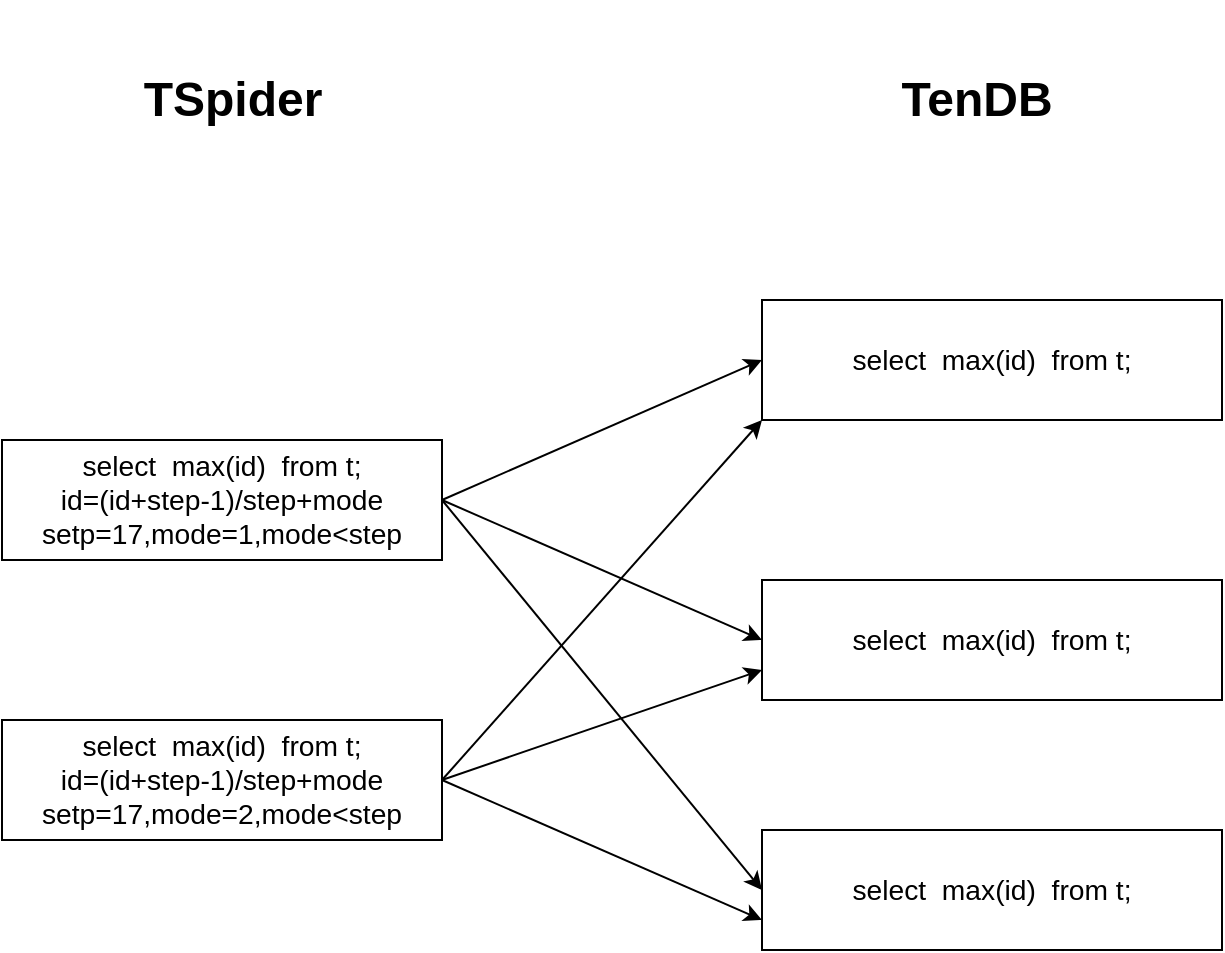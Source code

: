 <mxfile version="12.8.2" type="github">
  <diagram id="9RBZqvCqFz_unkaOPFMk" name="Page-1">
    <mxGraphModel dx="946" dy="545" grid="1" gridSize="10" guides="1" tooltips="1" connect="1" arrows="1" fold="1" page="1" pageScale="1" pageWidth="827" pageHeight="1169" math="0" shadow="0">
      <root>
        <mxCell id="0" />
        <mxCell id="1" parent="0" />
        <mxCell id="V9usH_8_Al0czXvWs8Fq-20" style="edgeStyle=none;rounded=0;orthogonalLoop=1;jettySize=auto;html=1;entryX=0;entryY=0.5;entryDx=0;entryDy=0;" parent="1" source="V9usH_8_Al0czXvWs8Fq-2" target="V9usH_8_Al0czXvWs8Fq-11" edge="1">
          <mxGeometry relative="1" as="geometry">
            <Array as="points">
              <mxPoint x="360" y="360" />
            </Array>
          </mxGeometry>
        </mxCell>
        <mxCell id="V9usH_8_Al0czXvWs8Fq-21" style="edgeStyle=none;rounded=0;orthogonalLoop=1;jettySize=auto;html=1;entryX=0;entryY=0.5;entryDx=0;entryDy=0;" parent="1" source="V9usH_8_Al0czXvWs8Fq-2" target="V9usH_8_Al0czXvWs8Fq-12" edge="1">
          <mxGeometry relative="1" as="geometry">
            <Array as="points">
              <mxPoint x="360" y="360" />
            </Array>
          </mxGeometry>
        </mxCell>
        <mxCell id="V9usH_8_Al0czXvWs8Fq-23" style="edgeStyle=none;rounded=0;orthogonalLoop=1;jettySize=auto;html=1;exitX=1;exitY=0.5;exitDx=0;exitDy=0;entryX=0;entryY=0.5;entryDx=0;entryDy=0;" parent="1" source="V9usH_8_Al0czXvWs8Fq-2" target="V9usH_8_Al0czXvWs8Fq-13" edge="1">
          <mxGeometry relative="1" as="geometry" />
        </mxCell>
        <mxCell id="V9usH_8_Al0czXvWs8Fq-2" value="&lt;span style=&quot;font-size: 14.118px ; white-space: normal&quot;&gt;select&amp;nbsp; max(id)&amp;nbsp; from t;&lt;/span&gt;&lt;br style=&quot;font-size: 14.118px ; white-space: normal&quot;&gt;&lt;span style=&quot;font-size: 14.118px ; white-space: normal&quot;&gt;id=(id+step-1)/step+mode&lt;/span&gt;&lt;br style=&quot;font-size: 14.118px ; white-space: normal&quot;&gt;&lt;span style=&quot;font-size: 14.118px ; white-space: normal&quot;&gt;setp=17,mode=1,mode&amp;lt;step&lt;/span&gt;" style="rounded=0;whiteSpace=wrap;html=1;" parent="1" vertex="1">
          <mxGeometry x="140" y="330" width="220" height="60" as="geometry" />
        </mxCell>
        <mxCell id="V9usH_8_Al0czXvWs8Fq-25" style="edgeStyle=none;rounded=0;orthogonalLoop=1;jettySize=auto;html=1;entryX=0;entryY=1;entryDx=0;entryDy=0;" parent="1" source="V9usH_8_Al0czXvWs8Fq-3" target="V9usH_8_Al0czXvWs8Fq-11" edge="1">
          <mxGeometry relative="1" as="geometry">
            <Array as="points">
              <mxPoint x="360" y="500" />
            </Array>
          </mxGeometry>
        </mxCell>
        <mxCell id="V9usH_8_Al0czXvWs8Fq-26" style="edgeStyle=none;rounded=0;orthogonalLoop=1;jettySize=auto;html=1;exitX=1;exitY=0.5;exitDx=0;exitDy=0;entryX=0;entryY=0.75;entryDx=0;entryDy=0;" parent="1" source="V9usH_8_Al0czXvWs8Fq-3" target="V9usH_8_Al0czXvWs8Fq-12" edge="1">
          <mxGeometry relative="1" as="geometry" />
        </mxCell>
        <mxCell id="V9usH_8_Al0czXvWs8Fq-27" style="edgeStyle=none;rounded=0;orthogonalLoop=1;jettySize=auto;html=1;exitX=1;exitY=0.5;exitDx=0;exitDy=0;entryX=0;entryY=0.75;entryDx=0;entryDy=0;" parent="1" source="V9usH_8_Al0czXvWs8Fq-3" target="V9usH_8_Al0czXvWs8Fq-13" edge="1">
          <mxGeometry relative="1" as="geometry" />
        </mxCell>
        <mxCell id="V9usH_8_Al0czXvWs8Fq-3" value="&lt;span style=&quot;font-size: 14.118px ; white-space: normal&quot;&gt;select&amp;nbsp; max(id)&amp;nbsp; from t;&lt;/span&gt;&lt;br style=&quot;font-size: 14.118px ; white-space: normal&quot;&gt;&lt;span style=&quot;font-size: 14.118px ; white-space: normal&quot;&gt;id=(id+step-1)/step+mode&lt;/span&gt;&lt;br style=&quot;font-size: 14.118px ; white-space: normal&quot;&gt;&lt;span style=&quot;font-size: 14.118px ; white-space: normal&quot;&gt;setp=17,mode=2,mode&amp;lt;step&lt;/span&gt;" style="rounded=0;whiteSpace=wrap;html=1;" parent="1" vertex="1">
          <mxGeometry x="140" y="470" width="220" height="60" as="geometry" />
        </mxCell>
        <mxCell id="V9usH_8_Al0czXvWs8Fq-9" value="&lt;h1&gt;&lt;b&gt;TSpider&lt;/b&gt;&lt;/h1&gt;" style="text;html=1;strokeColor=none;fillColor=none;align=center;verticalAlign=middle;whiteSpace=wrap;rounded=0;" parent="1" vertex="1">
          <mxGeometry x="187.5" y="110" width="135" height="100" as="geometry" />
        </mxCell>
        <mxCell id="V9usH_8_Al0czXvWs8Fq-10" value="&lt;h1&gt;TenDB&lt;/h1&gt;" style="text;html=1;strokeColor=none;fillColor=none;align=center;verticalAlign=middle;whiteSpace=wrap;rounded=0;" parent="1" vertex="1">
          <mxGeometry x="560" y="110" width="135" height="100" as="geometry" />
        </mxCell>
        <mxCell id="V9usH_8_Al0czXvWs8Fq-11" value="&lt;span style=&quot;font-size: 14.118px ; white-space: normal&quot;&gt;select&amp;nbsp; max(id)&amp;nbsp; from t;&lt;/span&gt;&lt;br style=&quot;font-size: 14.118px ; white-space: normal&quot;&gt;" style="rounded=0;whiteSpace=wrap;html=1;" parent="1" vertex="1">
          <mxGeometry x="520" y="260" width="230" height="60" as="geometry" />
        </mxCell>
        <mxCell id="V9usH_8_Al0czXvWs8Fq-12" value="&lt;span style=&quot;font-size: 14.118px ; white-space: normal&quot;&gt;select&amp;nbsp; max(id)&amp;nbsp; from t;&lt;/span&gt;&lt;br style=&quot;font-size: 14.118px ; white-space: normal&quot;&gt;" style="rounded=0;whiteSpace=wrap;html=1;" parent="1" vertex="1">
          <mxGeometry x="520" y="400" width="230" height="60" as="geometry" />
        </mxCell>
        <mxCell id="V9usH_8_Al0czXvWs8Fq-13" value="&lt;span style=&quot;font-size: 14.118px ; white-space: normal&quot;&gt;select&amp;nbsp; max(id)&amp;nbsp; from t;&lt;/span&gt;&lt;br style=&quot;font-size: 14.118px ; white-space: normal&quot;&gt;" style="rounded=0;whiteSpace=wrap;html=1;" parent="1" vertex="1">
          <mxGeometry x="520" y="525" width="230" height="60" as="geometry" />
        </mxCell>
      </root>
    </mxGraphModel>
  </diagram>
</mxfile>
